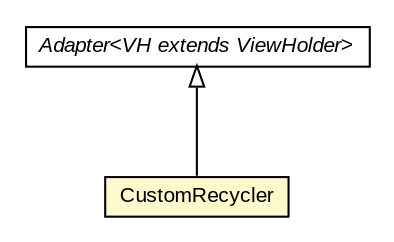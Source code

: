 #!/usr/local/bin/dot
#
# Class diagram 
# Generated by UMLGraph version R5_6-24-gf6e263 (http://www.umlgraph.org/)
#

digraph G {
	edge [fontname="arial",fontsize=10,labelfontname="arial",labelfontsize=10];
	node [fontname="arial",fontsize=10,shape=plaintext];
	nodesep=0.25;
	ranksep=0.5;
	// org.osmdroid.samplefragments.layouts.rec.CustomRecycler
	c12171 [label=<<table title="org.osmdroid.samplefragments.layouts.rec.CustomRecycler" border="0" cellborder="1" cellspacing="0" cellpadding="2" port="p" bgcolor="lemonChiffon" href="./CustomRecycler.html">
		<tr><td><table border="0" cellspacing="0" cellpadding="1">
<tr><td align="center" balign="center"> CustomRecycler </td></tr>
		</table></td></tr>
		</table>>, URL="./CustomRecycler.html", fontname="arial", fontcolor="black", fontsize=10.0];
	//org.osmdroid.samplefragments.layouts.rec.CustomRecycler extends android.support.v7.widget.RecyclerView.Adapter<org.osmdroid.samplefragments.layouts.rec.CustomRecycler.ViewHolder>
	c12240:p -> c12171:p [dir=back,arrowtail=empty];
	// android.support.v7.widget.RecyclerView.Adapter<VH extends android.support.v7.widget.RecyclerView.ViewHolder>
	c12240 [label=<<table title="android.support.v7.widget.RecyclerView.Adapter" border="0" cellborder="1" cellspacing="0" cellpadding="2" port="p" href="http://java.sun.com/j2se/1.4.2/docs/api/android/support/v7/widget/RecyclerView/Adapter.html">
		<tr><td><table border="0" cellspacing="0" cellpadding="1">
<tr><td align="center" balign="center"><font face="arial italic"> Adapter&lt;VH extends ViewHolder&gt; </font></td></tr>
		</table></td></tr>
		</table>>, URL="http://java.sun.com/j2se/1.4.2/docs/api/android/support/v7/widget/RecyclerView/Adapter.html", fontname="arial", fontcolor="black", fontsize=10.0];
}

